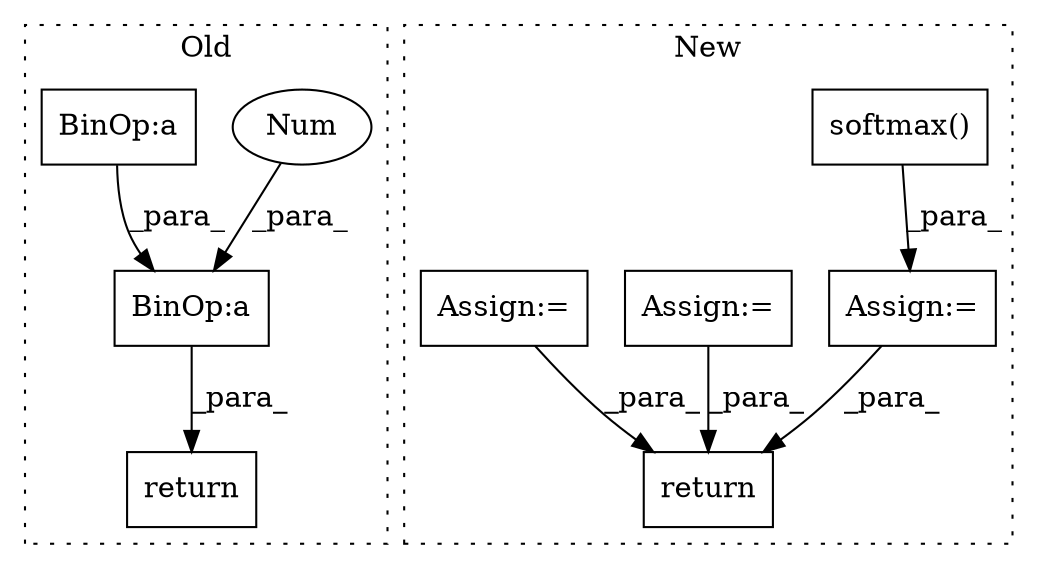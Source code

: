 digraph G {
subgraph cluster0 {
1 [label="return" a="93" s="4965" l="7" shape="box"];
7 [label="BinOp:a" a="82" s="4975" l="3" shape="box"];
8 [label="Num" a="76" s="4972" l="3" shape="ellipse"];
9 [label="BinOp:a" a="82" s="4991" l="3" shape="box"];
label = "Old";
style="dotted";
}
subgraph cluster1 {
2 [label="softmax()" a="75" s="4848,4859" l="10,7" shape="box"];
3 [label="Assign:=" a="68" s="4845" l="3" shape="box"];
4 [label="return" a="93" s="5325" l="7" shape="box"];
5 [label="Assign:=" a="68" s="5174" l="3" shape="box"];
6 [label="Assign:=" a="68" s="4969" l="3" shape="box"];
label = "New";
style="dotted";
}
2 -> 3 [label="_para_"];
3 -> 4 [label="_para_"];
5 -> 4 [label="_para_"];
6 -> 4 [label="_para_"];
7 -> 1 [label="_para_"];
8 -> 7 [label="_para_"];
9 -> 7 [label="_para_"];
}